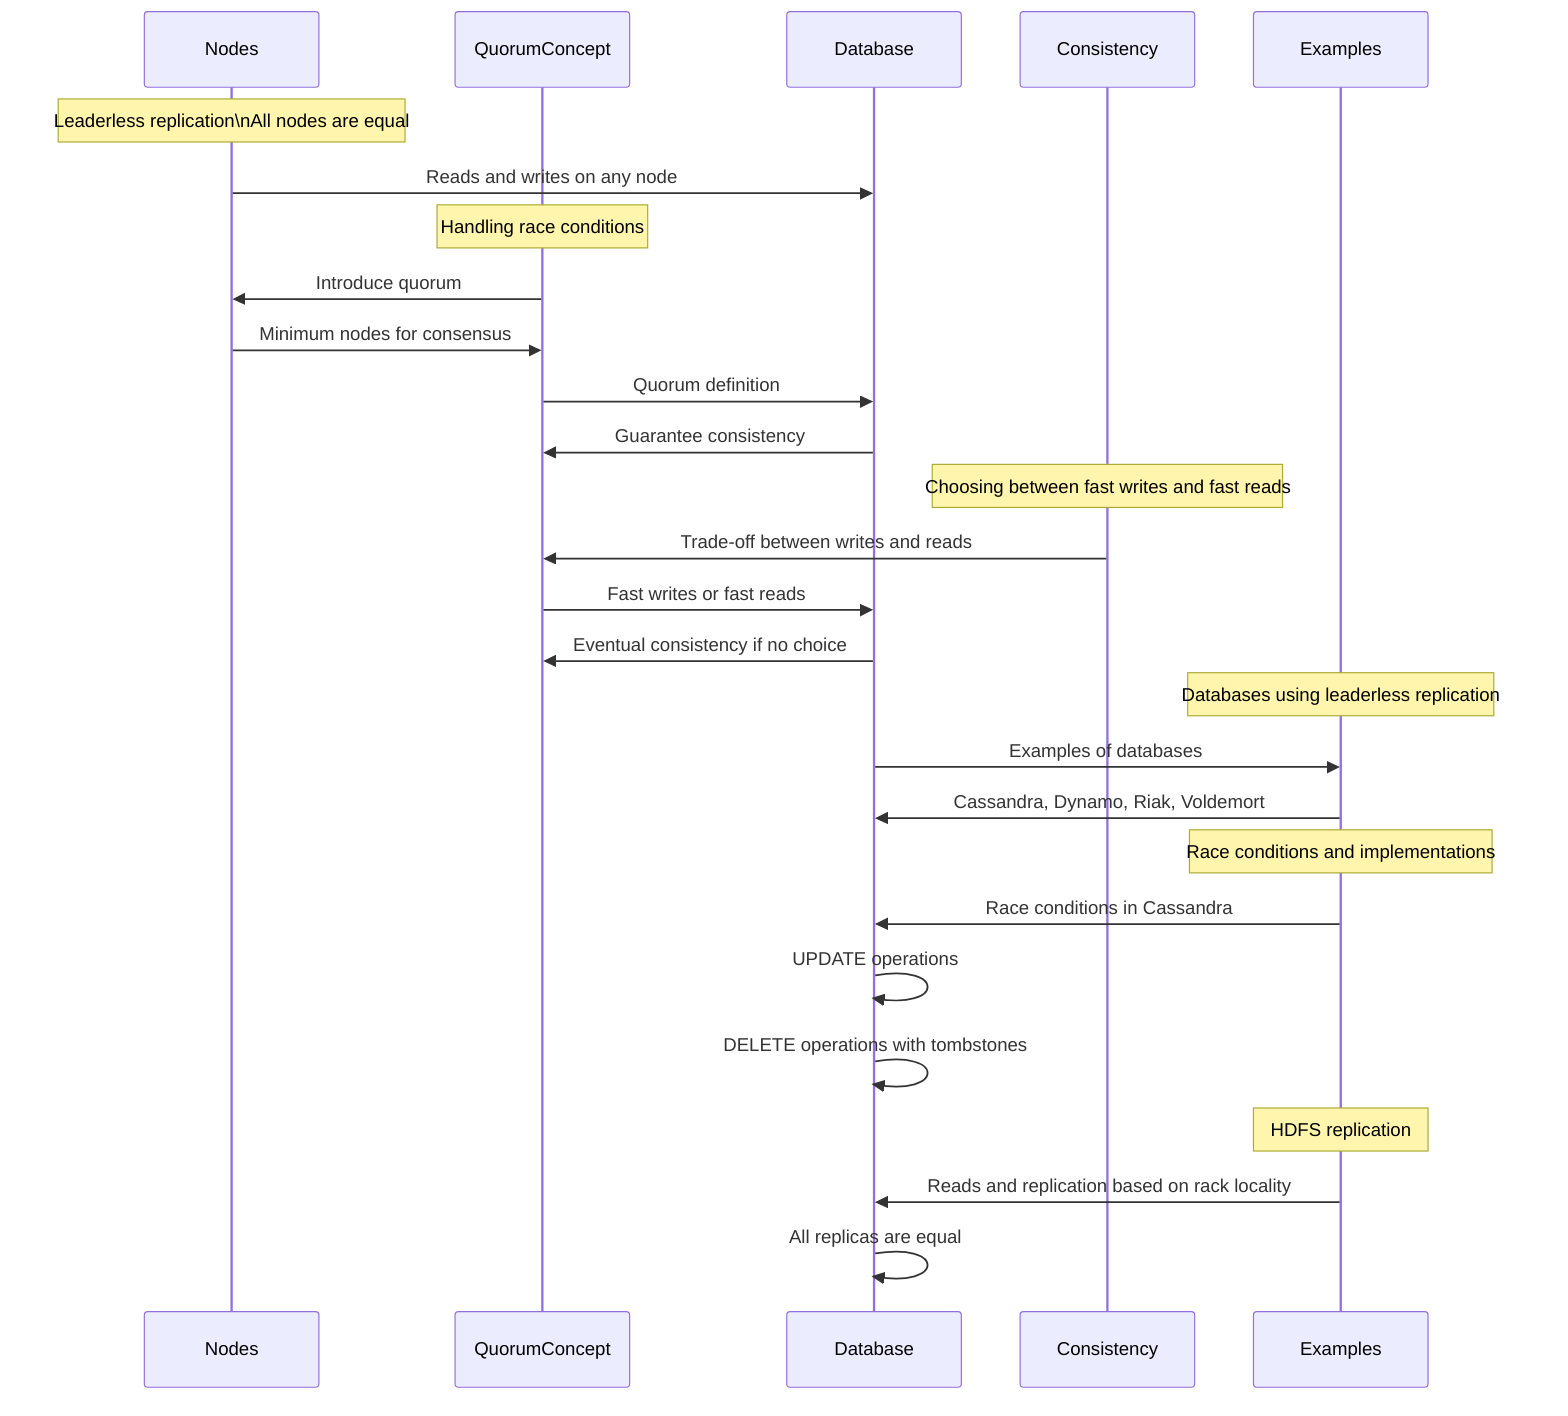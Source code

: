 sequenceDiagram
    participant Nodes
    participant QuorumConcept
    participant Database
    participant Consistency
    participant Examples

    Note over Nodes: Leaderless replication\nAll nodes are equal
    Nodes->>Database: Reads and writes on any node

    Note over QuorumConcept: Handling race conditions
    QuorumConcept->>Nodes: Introduce quorum
    Nodes->>QuorumConcept: Minimum nodes for consensus
    QuorumConcept->>Database: Quorum definition
    Database->>QuorumConcept: Guarantee consistency

    Note over Consistency: Choosing between fast writes and fast reads
    Consistency->>QuorumConcept: Trade-off between writes and reads
    QuorumConcept->>Database: Fast writes or fast reads
    Database->>QuorumConcept: Eventual consistency if no choice

    Note over Examples: Databases using leaderless replication
    Database->>Examples: Examples of databases
    Examples->>Database: Cassandra, Dynamo, Riak, Voldemort


    Note over Examples: Race conditions and implementations
    Examples->>Database: Race conditions in Cassandra
    Database->>Database: UPDATE operations
    Database->>Database: DELETE operations with tombstones

    Note over Examples: HDFS replication
    Examples->>Database: Reads and replication based on rack locality
    Database->>Database: All replicas are equal